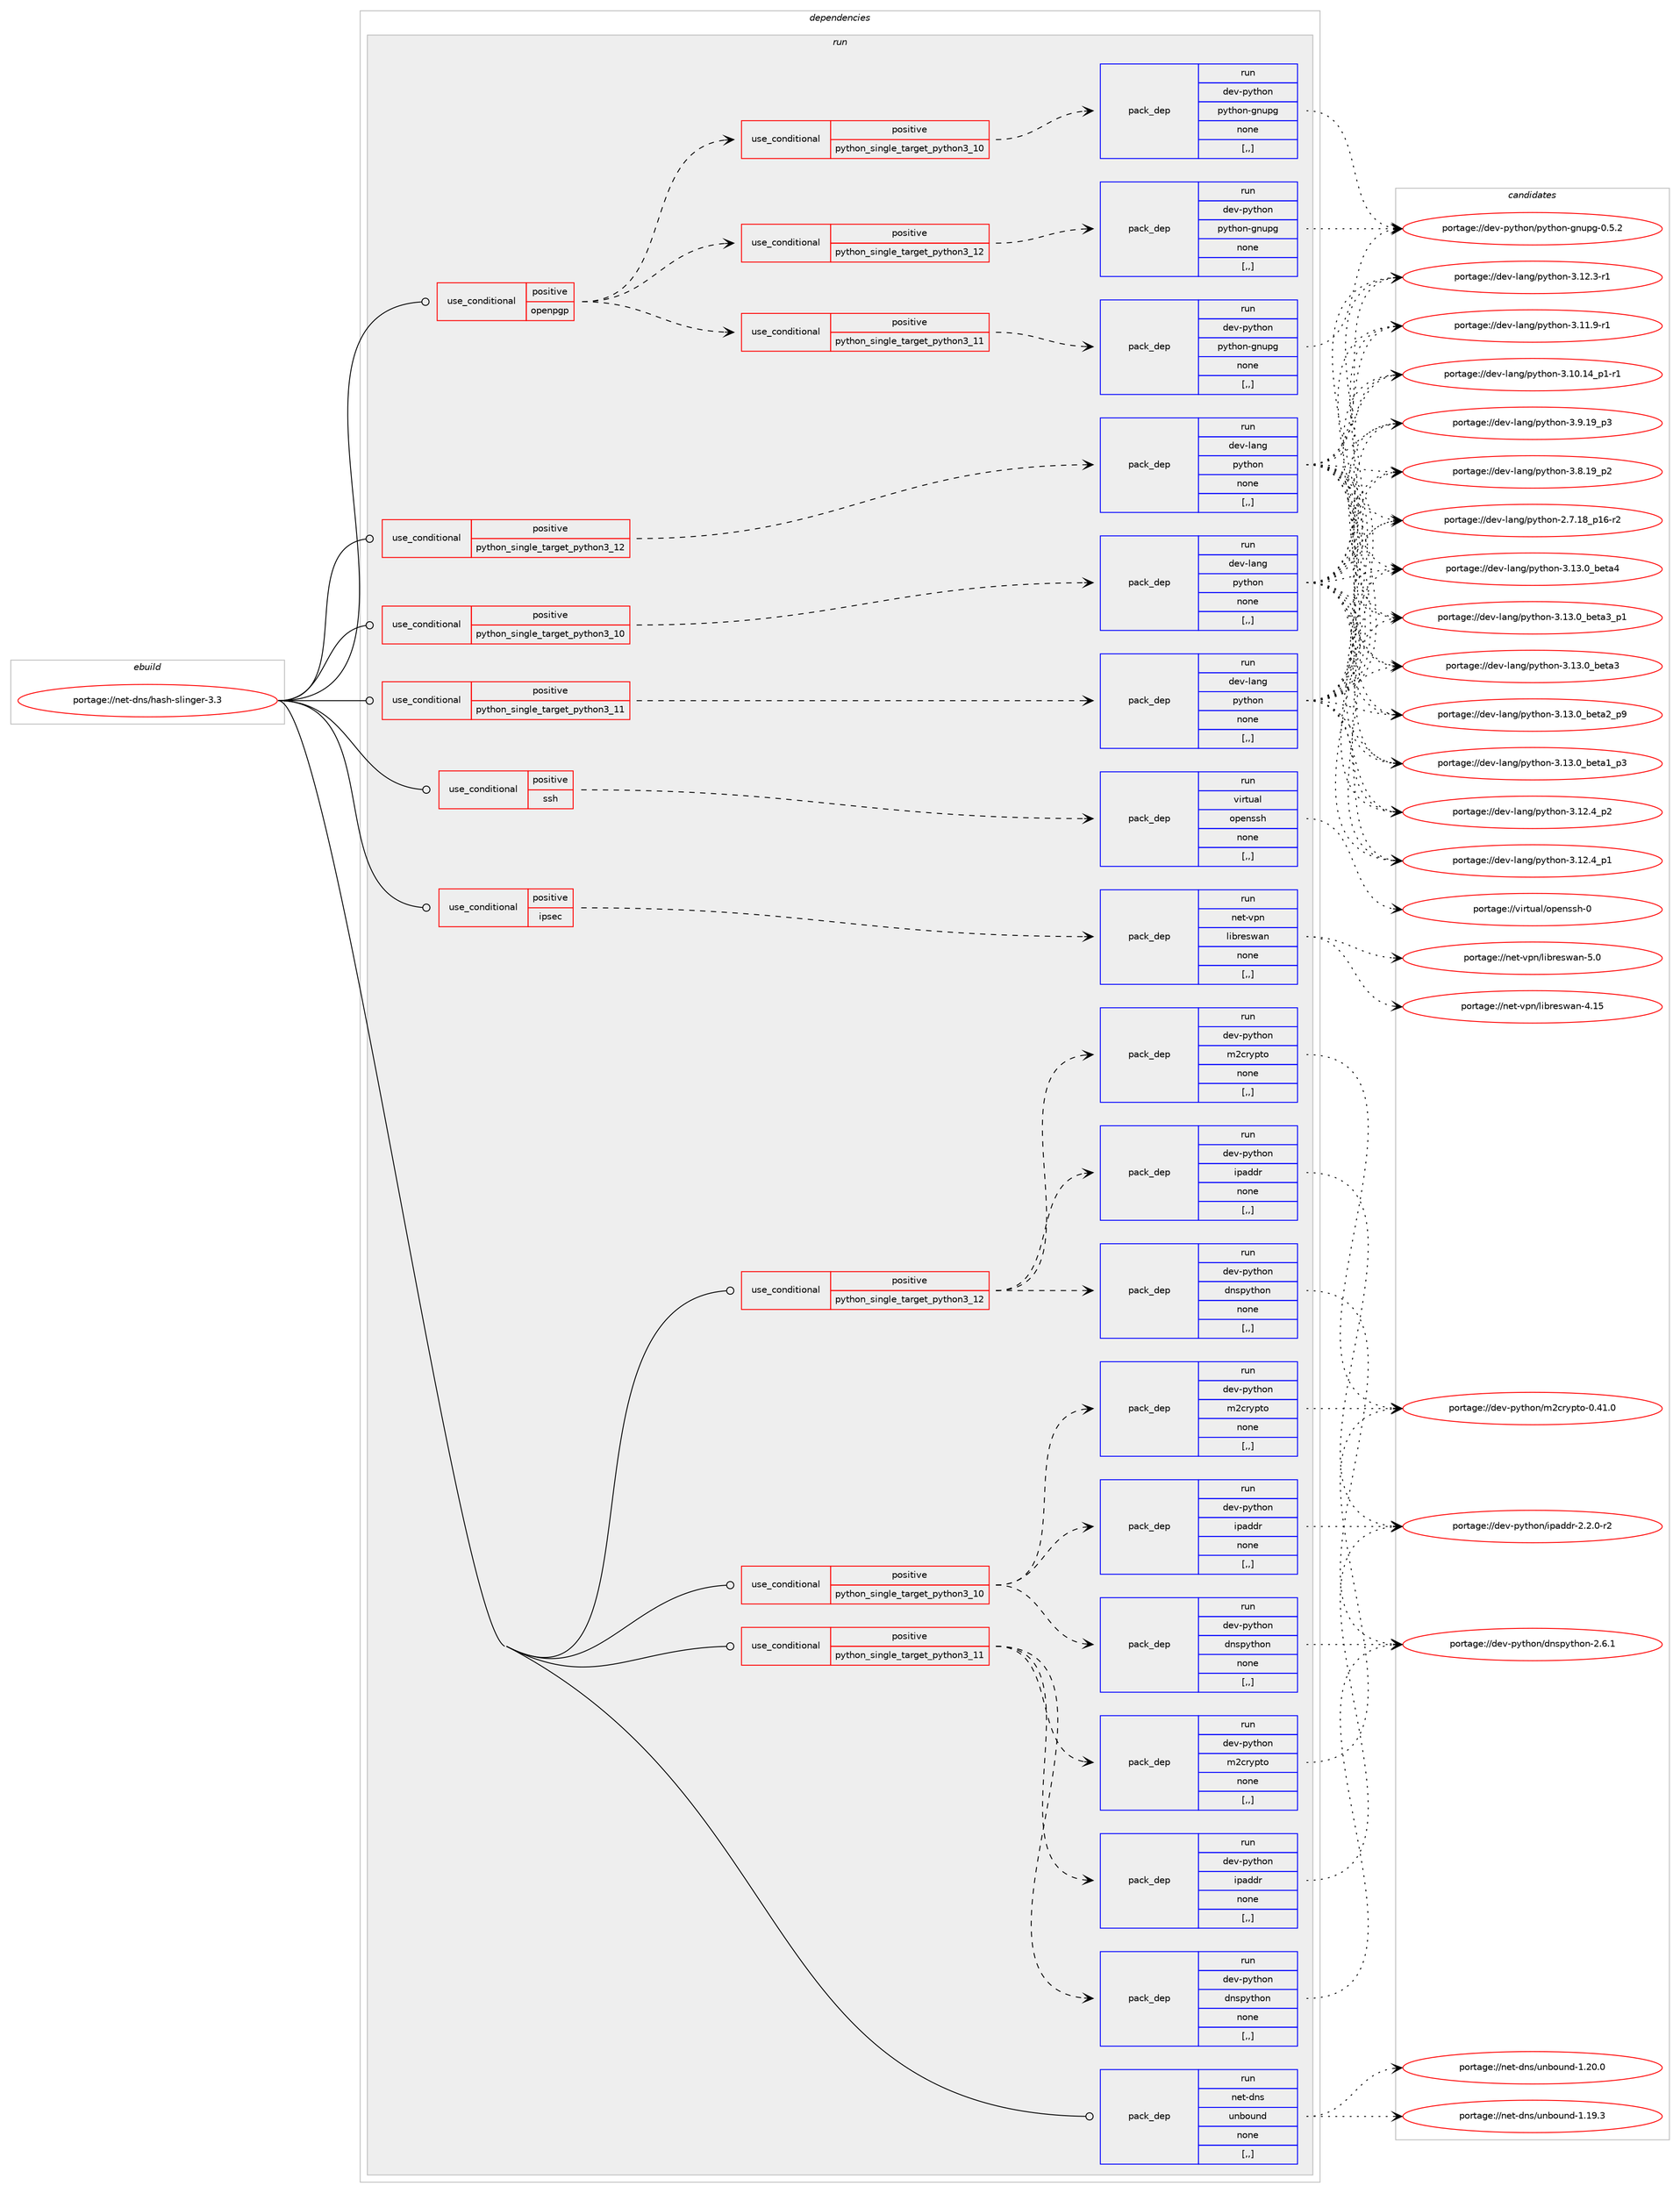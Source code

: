 digraph prolog {

# *************
# Graph options
# *************

newrank=true;
concentrate=true;
compound=true;
graph [rankdir=LR,fontname=Helvetica,fontsize=10,ranksep=1.5];#, ranksep=2.5, nodesep=0.2];
edge  [arrowhead=vee];
node  [fontname=Helvetica,fontsize=10];

# **********
# The ebuild
# **********

subgraph cluster_leftcol {
color=gray;
label=<<i>ebuild</i>>;
id [label="portage://net-dns/hash-slinger-3.3", color=red, width=4, href="../net-dns/hash-slinger-3.3.svg"];
}

# ****************
# The dependencies
# ****************

subgraph cluster_midcol {
color=gray;
label=<<i>dependencies</i>>;
subgraph cluster_compile {
fillcolor="#eeeeee";
style=filled;
label=<<i>compile</i>>;
}
subgraph cluster_compileandrun {
fillcolor="#eeeeee";
style=filled;
label=<<i>compile and run</i>>;
}
subgraph cluster_run {
fillcolor="#eeeeee";
style=filled;
label=<<i>run</i>>;
subgraph cond89469 {
dependency345336 [label=<<TABLE BORDER="0" CELLBORDER="1" CELLSPACING="0" CELLPADDING="4"><TR><TD ROWSPAN="3" CELLPADDING="10">use_conditional</TD></TR><TR><TD>positive</TD></TR><TR><TD>ipsec</TD></TR></TABLE>>, shape=none, color=red];
subgraph pack253276 {
dependency345337 [label=<<TABLE BORDER="0" CELLBORDER="1" CELLSPACING="0" CELLPADDING="4" WIDTH="220"><TR><TD ROWSPAN="6" CELLPADDING="30">pack_dep</TD></TR><TR><TD WIDTH="110">run</TD></TR><TR><TD>net-vpn</TD></TR><TR><TD>libreswan</TD></TR><TR><TD>none</TD></TR><TR><TD>[,,]</TD></TR></TABLE>>, shape=none, color=blue];
}
dependency345336:e -> dependency345337:w [weight=20,style="dashed",arrowhead="vee"];
}
id:e -> dependency345336:w [weight=20,style="solid",arrowhead="odot"];
subgraph cond89470 {
dependency345338 [label=<<TABLE BORDER="0" CELLBORDER="1" CELLSPACING="0" CELLPADDING="4"><TR><TD ROWSPAN="3" CELLPADDING="10">use_conditional</TD></TR><TR><TD>positive</TD></TR><TR><TD>openpgp</TD></TR></TABLE>>, shape=none, color=red];
subgraph cond89471 {
dependency345339 [label=<<TABLE BORDER="0" CELLBORDER="1" CELLSPACING="0" CELLPADDING="4"><TR><TD ROWSPAN="3" CELLPADDING="10">use_conditional</TD></TR><TR><TD>positive</TD></TR><TR><TD>python_single_target_python3_10</TD></TR></TABLE>>, shape=none, color=red];
subgraph pack253277 {
dependency345340 [label=<<TABLE BORDER="0" CELLBORDER="1" CELLSPACING="0" CELLPADDING="4" WIDTH="220"><TR><TD ROWSPAN="6" CELLPADDING="30">pack_dep</TD></TR><TR><TD WIDTH="110">run</TD></TR><TR><TD>dev-python</TD></TR><TR><TD>python-gnupg</TD></TR><TR><TD>none</TD></TR><TR><TD>[,,]</TD></TR></TABLE>>, shape=none, color=blue];
}
dependency345339:e -> dependency345340:w [weight=20,style="dashed",arrowhead="vee"];
}
dependency345338:e -> dependency345339:w [weight=20,style="dashed",arrowhead="vee"];
subgraph cond89472 {
dependency345341 [label=<<TABLE BORDER="0" CELLBORDER="1" CELLSPACING="0" CELLPADDING="4"><TR><TD ROWSPAN="3" CELLPADDING="10">use_conditional</TD></TR><TR><TD>positive</TD></TR><TR><TD>python_single_target_python3_11</TD></TR></TABLE>>, shape=none, color=red];
subgraph pack253278 {
dependency345342 [label=<<TABLE BORDER="0" CELLBORDER="1" CELLSPACING="0" CELLPADDING="4" WIDTH="220"><TR><TD ROWSPAN="6" CELLPADDING="30">pack_dep</TD></TR><TR><TD WIDTH="110">run</TD></TR><TR><TD>dev-python</TD></TR><TR><TD>python-gnupg</TD></TR><TR><TD>none</TD></TR><TR><TD>[,,]</TD></TR></TABLE>>, shape=none, color=blue];
}
dependency345341:e -> dependency345342:w [weight=20,style="dashed",arrowhead="vee"];
}
dependency345338:e -> dependency345341:w [weight=20,style="dashed",arrowhead="vee"];
subgraph cond89473 {
dependency345343 [label=<<TABLE BORDER="0" CELLBORDER="1" CELLSPACING="0" CELLPADDING="4"><TR><TD ROWSPAN="3" CELLPADDING="10">use_conditional</TD></TR><TR><TD>positive</TD></TR><TR><TD>python_single_target_python3_12</TD></TR></TABLE>>, shape=none, color=red];
subgraph pack253279 {
dependency345344 [label=<<TABLE BORDER="0" CELLBORDER="1" CELLSPACING="0" CELLPADDING="4" WIDTH="220"><TR><TD ROWSPAN="6" CELLPADDING="30">pack_dep</TD></TR><TR><TD WIDTH="110">run</TD></TR><TR><TD>dev-python</TD></TR><TR><TD>python-gnupg</TD></TR><TR><TD>none</TD></TR><TR><TD>[,,]</TD></TR></TABLE>>, shape=none, color=blue];
}
dependency345343:e -> dependency345344:w [weight=20,style="dashed",arrowhead="vee"];
}
dependency345338:e -> dependency345343:w [weight=20,style="dashed",arrowhead="vee"];
}
id:e -> dependency345338:w [weight=20,style="solid",arrowhead="odot"];
subgraph cond89474 {
dependency345345 [label=<<TABLE BORDER="0" CELLBORDER="1" CELLSPACING="0" CELLPADDING="4"><TR><TD ROWSPAN="3" CELLPADDING="10">use_conditional</TD></TR><TR><TD>positive</TD></TR><TR><TD>python_single_target_python3_10</TD></TR></TABLE>>, shape=none, color=red];
subgraph pack253280 {
dependency345346 [label=<<TABLE BORDER="0" CELLBORDER="1" CELLSPACING="0" CELLPADDING="4" WIDTH="220"><TR><TD ROWSPAN="6" CELLPADDING="30">pack_dep</TD></TR><TR><TD WIDTH="110">run</TD></TR><TR><TD>dev-lang</TD></TR><TR><TD>python</TD></TR><TR><TD>none</TD></TR><TR><TD>[,,]</TD></TR></TABLE>>, shape=none, color=blue];
}
dependency345345:e -> dependency345346:w [weight=20,style="dashed",arrowhead="vee"];
}
id:e -> dependency345345:w [weight=20,style="solid",arrowhead="odot"];
subgraph cond89475 {
dependency345347 [label=<<TABLE BORDER="0" CELLBORDER="1" CELLSPACING="0" CELLPADDING="4"><TR><TD ROWSPAN="3" CELLPADDING="10">use_conditional</TD></TR><TR><TD>positive</TD></TR><TR><TD>python_single_target_python3_10</TD></TR></TABLE>>, shape=none, color=red];
subgraph pack253281 {
dependency345348 [label=<<TABLE BORDER="0" CELLBORDER="1" CELLSPACING="0" CELLPADDING="4" WIDTH="220"><TR><TD ROWSPAN="6" CELLPADDING="30">pack_dep</TD></TR><TR><TD WIDTH="110">run</TD></TR><TR><TD>dev-python</TD></TR><TR><TD>dnspython</TD></TR><TR><TD>none</TD></TR><TR><TD>[,,]</TD></TR></TABLE>>, shape=none, color=blue];
}
dependency345347:e -> dependency345348:w [weight=20,style="dashed",arrowhead="vee"];
subgraph pack253282 {
dependency345349 [label=<<TABLE BORDER="0" CELLBORDER="1" CELLSPACING="0" CELLPADDING="4" WIDTH="220"><TR><TD ROWSPAN="6" CELLPADDING="30">pack_dep</TD></TR><TR><TD WIDTH="110">run</TD></TR><TR><TD>dev-python</TD></TR><TR><TD>ipaddr</TD></TR><TR><TD>none</TD></TR><TR><TD>[,,]</TD></TR></TABLE>>, shape=none, color=blue];
}
dependency345347:e -> dependency345349:w [weight=20,style="dashed",arrowhead="vee"];
subgraph pack253283 {
dependency345350 [label=<<TABLE BORDER="0" CELLBORDER="1" CELLSPACING="0" CELLPADDING="4" WIDTH="220"><TR><TD ROWSPAN="6" CELLPADDING="30">pack_dep</TD></TR><TR><TD WIDTH="110">run</TD></TR><TR><TD>dev-python</TD></TR><TR><TD>m2crypto</TD></TR><TR><TD>none</TD></TR><TR><TD>[,,]</TD></TR></TABLE>>, shape=none, color=blue];
}
dependency345347:e -> dependency345350:w [weight=20,style="dashed",arrowhead="vee"];
}
id:e -> dependency345347:w [weight=20,style="solid",arrowhead="odot"];
subgraph cond89476 {
dependency345351 [label=<<TABLE BORDER="0" CELLBORDER="1" CELLSPACING="0" CELLPADDING="4"><TR><TD ROWSPAN="3" CELLPADDING="10">use_conditional</TD></TR><TR><TD>positive</TD></TR><TR><TD>python_single_target_python3_11</TD></TR></TABLE>>, shape=none, color=red];
subgraph pack253284 {
dependency345352 [label=<<TABLE BORDER="0" CELLBORDER="1" CELLSPACING="0" CELLPADDING="4" WIDTH="220"><TR><TD ROWSPAN="6" CELLPADDING="30">pack_dep</TD></TR><TR><TD WIDTH="110">run</TD></TR><TR><TD>dev-lang</TD></TR><TR><TD>python</TD></TR><TR><TD>none</TD></TR><TR><TD>[,,]</TD></TR></TABLE>>, shape=none, color=blue];
}
dependency345351:e -> dependency345352:w [weight=20,style="dashed",arrowhead="vee"];
}
id:e -> dependency345351:w [weight=20,style="solid",arrowhead="odot"];
subgraph cond89477 {
dependency345353 [label=<<TABLE BORDER="0" CELLBORDER="1" CELLSPACING="0" CELLPADDING="4"><TR><TD ROWSPAN="3" CELLPADDING="10">use_conditional</TD></TR><TR><TD>positive</TD></TR><TR><TD>python_single_target_python3_11</TD></TR></TABLE>>, shape=none, color=red];
subgraph pack253285 {
dependency345354 [label=<<TABLE BORDER="0" CELLBORDER="1" CELLSPACING="0" CELLPADDING="4" WIDTH="220"><TR><TD ROWSPAN="6" CELLPADDING="30">pack_dep</TD></TR><TR><TD WIDTH="110">run</TD></TR><TR><TD>dev-python</TD></TR><TR><TD>dnspython</TD></TR><TR><TD>none</TD></TR><TR><TD>[,,]</TD></TR></TABLE>>, shape=none, color=blue];
}
dependency345353:e -> dependency345354:w [weight=20,style="dashed",arrowhead="vee"];
subgraph pack253286 {
dependency345355 [label=<<TABLE BORDER="0" CELLBORDER="1" CELLSPACING="0" CELLPADDING="4" WIDTH="220"><TR><TD ROWSPAN="6" CELLPADDING="30">pack_dep</TD></TR><TR><TD WIDTH="110">run</TD></TR><TR><TD>dev-python</TD></TR><TR><TD>ipaddr</TD></TR><TR><TD>none</TD></TR><TR><TD>[,,]</TD></TR></TABLE>>, shape=none, color=blue];
}
dependency345353:e -> dependency345355:w [weight=20,style="dashed",arrowhead="vee"];
subgraph pack253287 {
dependency345356 [label=<<TABLE BORDER="0" CELLBORDER="1" CELLSPACING="0" CELLPADDING="4" WIDTH="220"><TR><TD ROWSPAN="6" CELLPADDING="30">pack_dep</TD></TR><TR><TD WIDTH="110">run</TD></TR><TR><TD>dev-python</TD></TR><TR><TD>m2crypto</TD></TR><TR><TD>none</TD></TR><TR><TD>[,,]</TD></TR></TABLE>>, shape=none, color=blue];
}
dependency345353:e -> dependency345356:w [weight=20,style="dashed",arrowhead="vee"];
}
id:e -> dependency345353:w [weight=20,style="solid",arrowhead="odot"];
subgraph cond89478 {
dependency345357 [label=<<TABLE BORDER="0" CELLBORDER="1" CELLSPACING="0" CELLPADDING="4"><TR><TD ROWSPAN="3" CELLPADDING="10">use_conditional</TD></TR><TR><TD>positive</TD></TR><TR><TD>python_single_target_python3_12</TD></TR></TABLE>>, shape=none, color=red];
subgraph pack253288 {
dependency345358 [label=<<TABLE BORDER="0" CELLBORDER="1" CELLSPACING="0" CELLPADDING="4" WIDTH="220"><TR><TD ROWSPAN="6" CELLPADDING="30">pack_dep</TD></TR><TR><TD WIDTH="110">run</TD></TR><TR><TD>dev-lang</TD></TR><TR><TD>python</TD></TR><TR><TD>none</TD></TR><TR><TD>[,,]</TD></TR></TABLE>>, shape=none, color=blue];
}
dependency345357:e -> dependency345358:w [weight=20,style="dashed",arrowhead="vee"];
}
id:e -> dependency345357:w [weight=20,style="solid",arrowhead="odot"];
subgraph cond89479 {
dependency345359 [label=<<TABLE BORDER="0" CELLBORDER="1" CELLSPACING="0" CELLPADDING="4"><TR><TD ROWSPAN="3" CELLPADDING="10">use_conditional</TD></TR><TR><TD>positive</TD></TR><TR><TD>python_single_target_python3_12</TD></TR></TABLE>>, shape=none, color=red];
subgraph pack253289 {
dependency345360 [label=<<TABLE BORDER="0" CELLBORDER="1" CELLSPACING="0" CELLPADDING="4" WIDTH="220"><TR><TD ROWSPAN="6" CELLPADDING="30">pack_dep</TD></TR><TR><TD WIDTH="110">run</TD></TR><TR><TD>dev-python</TD></TR><TR><TD>dnspython</TD></TR><TR><TD>none</TD></TR><TR><TD>[,,]</TD></TR></TABLE>>, shape=none, color=blue];
}
dependency345359:e -> dependency345360:w [weight=20,style="dashed",arrowhead="vee"];
subgraph pack253290 {
dependency345361 [label=<<TABLE BORDER="0" CELLBORDER="1" CELLSPACING="0" CELLPADDING="4" WIDTH="220"><TR><TD ROWSPAN="6" CELLPADDING="30">pack_dep</TD></TR><TR><TD WIDTH="110">run</TD></TR><TR><TD>dev-python</TD></TR><TR><TD>ipaddr</TD></TR><TR><TD>none</TD></TR><TR><TD>[,,]</TD></TR></TABLE>>, shape=none, color=blue];
}
dependency345359:e -> dependency345361:w [weight=20,style="dashed",arrowhead="vee"];
subgraph pack253291 {
dependency345362 [label=<<TABLE BORDER="0" CELLBORDER="1" CELLSPACING="0" CELLPADDING="4" WIDTH="220"><TR><TD ROWSPAN="6" CELLPADDING="30">pack_dep</TD></TR><TR><TD WIDTH="110">run</TD></TR><TR><TD>dev-python</TD></TR><TR><TD>m2crypto</TD></TR><TR><TD>none</TD></TR><TR><TD>[,,]</TD></TR></TABLE>>, shape=none, color=blue];
}
dependency345359:e -> dependency345362:w [weight=20,style="dashed",arrowhead="vee"];
}
id:e -> dependency345359:w [weight=20,style="solid",arrowhead="odot"];
subgraph cond89480 {
dependency345363 [label=<<TABLE BORDER="0" CELLBORDER="1" CELLSPACING="0" CELLPADDING="4"><TR><TD ROWSPAN="3" CELLPADDING="10">use_conditional</TD></TR><TR><TD>positive</TD></TR><TR><TD>ssh</TD></TR></TABLE>>, shape=none, color=red];
subgraph pack253292 {
dependency345364 [label=<<TABLE BORDER="0" CELLBORDER="1" CELLSPACING="0" CELLPADDING="4" WIDTH="220"><TR><TD ROWSPAN="6" CELLPADDING="30">pack_dep</TD></TR><TR><TD WIDTH="110">run</TD></TR><TR><TD>virtual</TD></TR><TR><TD>openssh</TD></TR><TR><TD>none</TD></TR><TR><TD>[,,]</TD></TR></TABLE>>, shape=none, color=blue];
}
dependency345363:e -> dependency345364:w [weight=20,style="dashed",arrowhead="vee"];
}
id:e -> dependency345363:w [weight=20,style="solid",arrowhead="odot"];
subgraph pack253293 {
dependency345365 [label=<<TABLE BORDER="0" CELLBORDER="1" CELLSPACING="0" CELLPADDING="4" WIDTH="220"><TR><TD ROWSPAN="6" CELLPADDING="30">pack_dep</TD></TR><TR><TD WIDTH="110">run</TD></TR><TR><TD>net-dns</TD></TR><TR><TD>unbound</TD></TR><TR><TD>none</TD></TR><TR><TD>[,,]</TD></TR></TABLE>>, shape=none, color=blue];
}
id:e -> dependency345365:w [weight=20,style="solid",arrowhead="odot"];
}
}

# **************
# The candidates
# **************

subgraph cluster_choices {
rank=same;
color=gray;
label=<<i>candidates</i>>;

subgraph choice253276 {
color=black;
nodesep=1;
choice1101011164511811211047108105981141011151199711045534648 [label="portage://net-vpn/libreswan-5.0", color=red, width=4,href="../net-vpn/libreswan-5.0.svg"];
choice110101116451181121104710810598114101115119971104552464953 [label="portage://net-vpn/libreswan-4.15", color=red, width=4,href="../net-vpn/libreswan-4.15.svg"];
dependency345337:e -> choice1101011164511811211047108105981141011151199711045534648:w [style=dotted,weight="100"];
dependency345337:e -> choice110101116451181121104710810598114101115119971104552464953:w [style=dotted,weight="100"];
}
subgraph choice253277 {
color=black;
nodesep=1;
choice100101118451121211161041111104711212111610411111045103110117112103454846534650 [label="portage://dev-python/python-gnupg-0.5.2", color=red, width=4,href="../dev-python/python-gnupg-0.5.2.svg"];
dependency345340:e -> choice100101118451121211161041111104711212111610411111045103110117112103454846534650:w [style=dotted,weight="100"];
}
subgraph choice253278 {
color=black;
nodesep=1;
choice100101118451121211161041111104711212111610411111045103110117112103454846534650 [label="portage://dev-python/python-gnupg-0.5.2", color=red, width=4,href="../dev-python/python-gnupg-0.5.2.svg"];
dependency345342:e -> choice100101118451121211161041111104711212111610411111045103110117112103454846534650:w [style=dotted,weight="100"];
}
subgraph choice253279 {
color=black;
nodesep=1;
choice100101118451121211161041111104711212111610411111045103110117112103454846534650 [label="portage://dev-python/python-gnupg-0.5.2", color=red, width=4,href="../dev-python/python-gnupg-0.5.2.svg"];
dependency345344:e -> choice100101118451121211161041111104711212111610411111045103110117112103454846534650:w [style=dotted,weight="100"];
}
subgraph choice253280 {
color=black;
nodesep=1;
choice1001011184510897110103471121211161041111104551464951464895981011169752 [label="portage://dev-lang/python-3.13.0_beta4", color=red, width=4,href="../dev-lang/python-3.13.0_beta4.svg"];
choice10010111845108971101034711212111610411111045514649514648959810111697519511249 [label="portage://dev-lang/python-3.13.0_beta3_p1", color=red, width=4,href="../dev-lang/python-3.13.0_beta3_p1.svg"];
choice1001011184510897110103471121211161041111104551464951464895981011169751 [label="portage://dev-lang/python-3.13.0_beta3", color=red, width=4,href="../dev-lang/python-3.13.0_beta3.svg"];
choice10010111845108971101034711212111610411111045514649514648959810111697509511257 [label="portage://dev-lang/python-3.13.0_beta2_p9", color=red, width=4,href="../dev-lang/python-3.13.0_beta2_p9.svg"];
choice10010111845108971101034711212111610411111045514649514648959810111697499511251 [label="portage://dev-lang/python-3.13.0_beta1_p3", color=red, width=4,href="../dev-lang/python-3.13.0_beta1_p3.svg"];
choice100101118451089711010347112121116104111110455146495046529511250 [label="portage://dev-lang/python-3.12.4_p2", color=red, width=4,href="../dev-lang/python-3.12.4_p2.svg"];
choice100101118451089711010347112121116104111110455146495046529511249 [label="portage://dev-lang/python-3.12.4_p1", color=red, width=4,href="../dev-lang/python-3.12.4_p1.svg"];
choice100101118451089711010347112121116104111110455146495046514511449 [label="portage://dev-lang/python-3.12.3-r1", color=red, width=4,href="../dev-lang/python-3.12.3-r1.svg"];
choice100101118451089711010347112121116104111110455146494946574511449 [label="portage://dev-lang/python-3.11.9-r1", color=red, width=4,href="../dev-lang/python-3.11.9-r1.svg"];
choice100101118451089711010347112121116104111110455146494846495295112494511449 [label="portage://dev-lang/python-3.10.14_p1-r1", color=red, width=4,href="../dev-lang/python-3.10.14_p1-r1.svg"];
choice100101118451089711010347112121116104111110455146574649579511251 [label="portage://dev-lang/python-3.9.19_p3", color=red, width=4,href="../dev-lang/python-3.9.19_p3.svg"];
choice100101118451089711010347112121116104111110455146564649579511250 [label="portage://dev-lang/python-3.8.19_p2", color=red, width=4,href="../dev-lang/python-3.8.19_p2.svg"];
choice100101118451089711010347112121116104111110455046554649569511249544511450 [label="portage://dev-lang/python-2.7.18_p16-r2", color=red, width=4,href="../dev-lang/python-2.7.18_p16-r2.svg"];
dependency345346:e -> choice1001011184510897110103471121211161041111104551464951464895981011169752:w [style=dotted,weight="100"];
dependency345346:e -> choice10010111845108971101034711212111610411111045514649514648959810111697519511249:w [style=dotted,weight="100"];
dependency345346:e -> choice1001011184510897110103471121211161041111104551464951464895981011169751:w [style=dotted,weight="100"];
dependency345346:e -> choice10010111845108971101034711212111610411111045514649514648959810111697509511257:w [style=dotted,weight="100"];
dependency345346:e -> choice10010111845108971101034711212111610411111045514649514648959810111697499511251:w [style=dotted,weight="100"];
dependency345346:e -> choice100101118451089711010347112121116104111110455146495046529511250:w [style=dotted,weight="100"];
dependency345346:e -> choice100101118451089711010347112121116104111110455146495046529511249:w [style=dotted,weight="100"];
dependency345346:e -> choice100101118451089711010347112121116104111110455146495046514511449:w [style=dotted,weight="100"];
dependency345346:e -> choice100101118451089711010347112121116104111110455146494946574511449:w [style=dotted,weight="100"];
dependency345346:e -> choice100101118451089711010347112121116104111110455146494846495295112494511449:w [style=dotted,weight="100"];
dependency345346:e -> choice100101118451089711010347112121116104111110455146574649579511251:w [style=dotted,weight="100"];
dependency345346:e -> choice100101118451089711010347112121116104111110455146564649579511250:w [style=dotted,weight="100"];
dependency345346:e -> choice100101118451089711010347112121116104111110455046554649569511249544511450:w [style=dotted,weight="100"];
}
subgraph choice253281 {
color=black;
nodesep=1;
choice1001011184511212111610411111047100110115112121116104111110455046544649 [label="portage://dev-python/dnspython-2.6.1", color=red, width=4,href="../dev-python/dnspython-2.6.1.svg"];
dependency345348:e -> choice1001011184511212111610411111047100110115112121116104111110455046544649:w [style=dotted,weight="100"];
}
subgraph choice253282 {
color=black;
nodesep=1;
choice1001011184511212111610411111047105112971001001144550465046484511450 [label="portage://dev-python/ipaddr-2.2.0-r2", color=red, width=4,href="../dev-python/ipaddr-2.2.0-r2.svg"];
dependency345349:e -> choice1001011184511212111610411111047105112971001001144550465046484511450:w [style=dotted,weight="100"];
}
subgraph choice253283 {
color=black;
nodesep=1;
choice1001011184511212111610411111047109509911412111211611145484652494648 [label="portage://dev-python/m2crypto-0.41.0", color=red, width=4,href="../dev-python/m2crypto-0.41.0.svg"];
dependency345350:e -> choice1001011184511212111610411111047109509911412111211611145484652494648:w [style=dotted,weight="100"];
}
subgraph choice253284 {
color=black;
nodesep=1;
choice1001011184510897110103471121211161041111104551464951464895981011169752 [label="portage://dev-lang/python-3.13.0_beta4", color=red, width=4,href="../dev-lang/python-3.13.0_beta4.svg"];
choice10010111845108971101034711212111610411111045514649514648959810111697519511249 [label="portage://dev-lang/python-3.13.0_beta3_p1", color=red, width=4,href="../dev-lang/python-3.13.0_beta3_p1.svg"];
choice1001011184510897110103471121211161041111104551464951464895981011169751 [label="portage://dev-lang/python-3.13.0_beta3", color=red, width=4,href="../dev-lang/python-3.13.0_beta3.svg"];
choice10010111845108971101034711212111610411111045514649514648959810111697509511257 [label="portage://dev-lang/python-3.13.0_beta2_p9", color=red, width=4,href="../dev-lang/python-3.13.0_beta2_p9.svg"];
choice10010111845108971101034711212111610411111045514649514648959810111697499511251 [label="portage://dev-lang/python-3.13.0_beta1_p3", color=red, width=4,href="../dev-lang/python-3.13.0_beta1_p3.svg"];
choice100101118451089711010347112121116104111110455146495046529511250 [label="portage://dev-lang/python-3.12.4_p2", color=red, width=4,href="../dev-lang/python-3.12.4_p2.svg"];
choice100101118451089711010347112121116104111110455146495046529511249 [label="portage://dev-lang/python-3.12.4_p1", color=red, width=4,href="../dev-lang/python-3.12.4_p1.svg"];
choice100101118451089711010347112121116104111110455146495046514511449 [label="portage://dev-lang/python-3.12.3-r1", color=red, width=4,href="../dev-lang/python-3.12.3-r1.svg"];
choice100101118451089711010347112121116104111110455146494946574511449 [label="portage://dev-lang/python-3.11.9-r1", color=red, width=4,href="../dev-lang/python-3.11.9-r1.svg"];
choice100101118451089711010347112121116104111110455146494846495295112494511449 [label="portage://dev-lang/python-3.10.14_p1-r1", color=red, width=4,href="../dev-lang/python-3.10.14_p1-r1.svg"];
choice100101118451089711010347112121116104111110455146574649579511251 [label="portage://dev-lang/python-3.9.19_p3", color=red, width=4,href="../dev-lang/python-3.9.19_p3.svg"];
choice100101118451089711010347112121116104111110455146564649579511250 [label="portage://dev-lang/python-3.8.19_p2", color=red, width=4,href="../dev-lang/python-3.8.19_p2.svg"];
choice100101118451089711010347112121116104111110455046554649569511249544511450 [label="portage://dev-lang/python-2.7.18_p16-r2", color=red, width=4,href="../dev-lang/python-2.7.18_p16-r2.svg"];
dependency345352:e -> choice1001011184510897110103471121211161041111104551464951464895981011169752:w [style=dotted,weight="100"];
dependency345352:e -> choice10010111845108971101034711212111610411111045514649514648959810111697519511249:w [style=dotted,weight="100"];
dependency345352:e -> choice1001011184510897110103471121211161041111104551464951464895981011169751:w [style=dotted,weight="100"];
dependency345352:e -> choice10010111845108971101034711212111610411111045514649514648959810111697509511257:w [style=dotted,weight="100"];
dependency345352:e -> choice10010111845108971101034711212111610411111045514649514648959810111697499511251:w [style=dotted,weight="100"];
dependency345352:e -> choice100101118451089711010347112121116104111110455146495046529511250:w [style=dotted,weight="100"];
dependency345352:e -> choice100101118451089711010347112121116104111110455146495046529511249:w [style=dotted,weight="100"];
dependency345352:e -> choice100101118451089711010347112121116104111110455146495046514511449:w [style=dotted,weight="100"];
dependency345352:e -> choice100101118451089711010347112121116104111110455146494946574511449:w [style=dotted,weight="100"];
dependency345352:e -> choice100101118451089711010347112121116104111110455146494846495295112494511449:w [style=dotted,weight="100"];
dependency345352:e -> choice100101118451089711010347112121116104111110455146574649579511251:w [style=dotted,weight="100"];
dependency345352:e -> choice100101118451089711010347112121116104111110455146564649579511250:w [style=dotted,weight="100"];
dependency345352:e -> choice100101118451089711010347112121116104111110455046554649569511249544511450:w [style=dotted,weight="100"];
}
subgraph choice253285 {
color=black;
nodesep=1;
choice1001011184511212111610411111047100110115112121116104111110455046544649 [label="portage://dev-python/dnspython-2.6.1", color=red, width=4,href="../dev-python/dnspython-2.6.1.svg"];
dependency345354:e -> choice1001011184511212111610411111047100110115112121116104111110455046544649:w [style=dotted,weight="100"];
}
subgraph choice253286 {
color=black;
nodesep=1;
choice1001011184511212111610411111047105112971001001144550465046484511450 [label="portage://dev-python/ipaddr-2.2.0-r2", color=red, width=4,href="../dev-python/ipaddr-2.2.0-r2.svg"];
dependency345355:e -> choice1001011184511212111610411111047105112971001001144550465046484511450:w [style=dotted,weight="100"];
}
subgraph choice253287 {
color=black;
nodesep=1;
choice1001011184511212111610411111047109509911412111211611145484652494648 [label="portage://dev-python/m2crypto-0.41.0", color=red, width=4,href="../dev-python/m2crypto-0.41.0.svg"];
dependency345356:e -> choice1001011184511212111610411111047109509911412111211611145484652494648:w [style=dotted,weight="100"];
}
subgraph choice253288 {
color=black;
nodesep=1;
choice1001011184510897110103471121211161041111104551464951464895981011169752 [label="portage://dev-lang/python-3.13.0_beta4", color=red, width=4,href="../dev-lang/python-3.13.0_beta4.svg"];
choice10010111845108971101034711212111610411111045514649514648959810111697519511249 [label="portage://dev-lang/python-3.13.0_beta3_p1", color=red, width=4,href="../dev-lang/python-3.13.0_beta3_p1.svg"];
choice1001011184510897110103471121211161041111104551464951464895981011169751 [label="portage://dev-lang/python-3.13.0_beta3", color=red, width=4,href="../dev-lang/python-3.13.0_beta3.svg"];
choice10010111845108971101034711212111610411111045514649514648959810111697509511257 [label="portage://dev-lang/python-3.13.0_beta2_p9", color=red, width=4,href="../dev-lang/python-3.13.0_beta2_p9.svg"];
choice10010111845108971101034711212111610411111045514649514648959810111697499511251 [label="portage://dev-lang/python-3.13.0_beta1_p3", color=red, width=4,href="../dev-lang/python-3.13.0_beta1_p3.svg"];
choice100101118451089711010347112121116104111110455146495046529511250 [label="portage://dev-lang/python-3.12.4_p2", color=red, width=4,href="../dev-lang/python-3.12.4_p2.svg"];
choice100101118451089711010347112121116104111110455146495046529511249 [label="portage://dev-lang/python-3.12.4_p1", color=red, width=4,href="../dev-lang/python-3.12.4_p1.svg"];
choice100101118451089711010347112121116104111110455146495046514511449 [label="portage://dev-lang/python-3.12.3-r1", color=red, width=4,href="../dev-lang/python-3.12.3-r1.svg"];
choice100101118451089711010347112121116104111110455146494946574511449 [label="portage://dev-lang/python-3.11.9-r1", color=red, width=4,href="../dev-lang/python-3.11.9-r1.svg"];
choice100101118451089711010347112121116104111110455146494846495295112494511449 [label="portage://dev-lang/python-3.10.14_p1-r1", color=red, width=4,href="../dev-lang/python-3.10.14_p1-r1.svg"];
choice100101118451089711010347112121116104111110455146574649579511251 [label="portage://dev-lang/python-3.9.19_p3", color=red, width=4,href="../dev-lang/python-3.9.19_p3.svg"];
choice100101118451089711010347112121116104111110455146564649579511250 [label="portage://dev-lang/python-3.8.19_p2", color=red, width=4,href="../dev-lang/python-3.8.19_p2.svg"];
choice100101118451089711010347112121116104111110455046554649569511249544511450 [label="portage://dev-lang/python-2.7.18_p16-r2", color=red, width=4,href="../dev-lang/python-2.7.18_p16-r2.svg"];
dependency345358:e -> choice1001011184510897110103471121211161041111104551464951464895981011169752:w [style=dotted,weight="100"];
dependency345358:e -> choice10010111845108971101034711212111610411111045514649514648959810111697519511249:w [style=dotted,weight="100"];
dependency345358:e -> choice1001011184510897110103471121211161041111104551464951464895981011169751:w [style=dotted,weight="100"];
dependency345358:e -> choice10010111845108971101034711212111610411111045514649514648959810111697509511257:w [style=dotted,weight="100"];
dependency345358:e -> choice10010111845108971101034711212111610411111045514649514648959810111697499511251:w [style=dotted,weight="100"];
dependency345358:e -> choice100101118451089711010347112121116104111110455146495046529511250:w [style=dotted,weight="100"];
dependency345358:e -> choice100101118451089711010347112121116104111110455146495046529511249:w [style=dotted,weight="100"];
dependency345358:e -> choice100101118451089711010347112121116104111110455146495046514511449:w [style=dotted,weight="100"];
dependency345358:e -> choice100101118451089711010347112121116104111110455146494946574511449:w [style=dotted,weight="100"];
dependency345358:e -> choice100101118451089711010347112121116104111110455146494846495295112494511449:w [style=dotted,weight="100"];
dependency345358:e -> choice100101118451089711010347112121116104111110455146574649579511251:w [style=dotted,weight="100"];
dependency345358:e -> choice100101118451089711010347112121116104111110455146564649579511250:w [style=dotted,weight="100"];
dependency345358:e -> choice100101118451089711010347112121116104111110455046554649569511249544511450:w [style=dotted,weight="100"];
}
subgraph choice253289 {
color=black;
nodesep=1;
choice1001011184511212111610411111047100110115112121116104111110455046544649 [label="portage://dev-python/dnspython-2.6.1", color=red, width=4,href="../dev-python/dnspython-2.6.1.svg"];
dependency345360:e -> choice1001011184511212111610411111047100110115112121116104111110455046544649:w [style=dotted,weight="100"];
}
subgraph choice253290 {
color=black;
nodesep=1;
choice1001011184511212111610411111047105112971001001144550465046484511450 [label="portage://dev-python/ipaddr-2.2.0-r2", color=red, width=4,href="../dev-python/ipaddr-2.2.0-r2.svg"];
dependency345361:e -> choice1001011184511212111610411111047105112971001001144550465046484511450:w [style=dotted,weight="100"];
}
subgraph choice253291 {
color=black;
nodesep=1;
choice1001011184511212111610411111047109509911412111211611145484652494648 [label="portage://dev-python/m2crypto-0.41.0", color=red, width=4,href="../dev-python/m2crypto-0.41.0.svg"];
dependency345362:e -> choice1001011184511212111610411111047109509911412111211611145484652494648:w [style=dotted,weight="100"];
}
subgraph choice253292 {
color=black;
nodesep=1;
choice11810511411611797108471111121011101151151044548 [label="portage://virtual/openssh-0", color=red, width=4,href="../virtual/openssh-0.svg"];
dependency345364:e -> choice11810511411611797108471111121011101151151044548:w [style=dotted,weight="100"];
}
subgraph choice253293 {
color=black;
nodesep=1;
choice11010111645100110115471171109811111711010045494650484648 [label="portage://net-dns/unbound-1.20.0", color=red, width=4,href="../net-dns/unbound-1.20.0.svg"];
choice11010111645100110115471171109811111711010045494649574651 [label="portage://net-dns/unbound-1.19.3", color=red, width=4,href="../net-dns/unbound-1.19.3.svg"];
dependency345365:e -> choice11010111645100110115471171109811111711010045494650484648:w [style=dotted,weight="100"];
dependency345365:e -> choice11010111645100110115471171109811111711010045494649574651:w [style=dotted,weight="100"];
}
}

}
